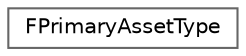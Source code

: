 digraph "Graphical Class Hierarchy"
{
 // INTERACTIVE_SVG=YES
 // LATEX_PDF_SIZE
  bgcolor="transparent";
  edge [fontname=Helvetica,fontsize=10,labelfontname=Helvetica,labelfontsize=10];
  node [fontname=Helvetica,fontsize=10,shape=box,height=0.2,width=0.4];
  rankdir="LR";
  Node0 [id="Node000000",label="FPrimaryAssetType",height=0.2,width=0.4,color="grey40", fillcolor="white", style="filled",URL="$da/deb/structFPrimaryAssetType.html",tooltip="A primary asset type, represented as an FName internally and implicitly convertible back and forth Th..."];
}
